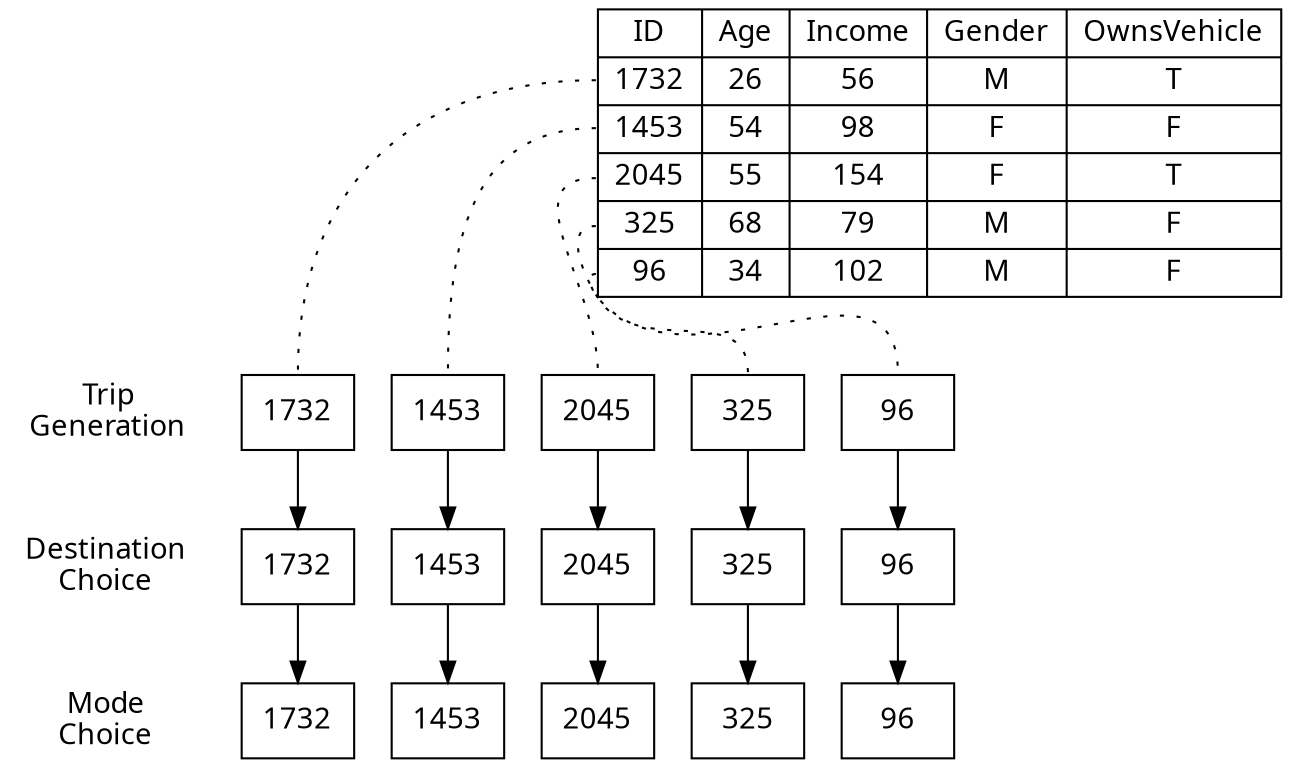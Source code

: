 digraph {
  
  outputorder=edgesfirst
  ordering=out
  
  node[fontname="Alte Haas Grotesk, sans-serif"]
  
  {
    node [shape=record]
    table [label="{ID|<1>1732|<2>1453|<3>2045|<4>325|<5>96}|
    {Age|26|54|55|68|34}|
    {Income|56|98|154|79|102}|
    {Gender|M|F|F|M|M}|
    {OwnsVehicle|T|F|T|F|F}"]
  }
  
#  {
#    node [shape=record]
#    table2 [label="{ID|Age|Income|Gender|OwnsVehicle}|
#    {<1>1732|26|56|M|T}|
#    {<2>1453|54|98|F|F}|
#    {<3>2045|55|154|F|T}|
#    {<4>325|68|79|T|F}|
#    {<5>96|34|102|M|F}"]
#  }
  
  node [shape=box]
  
  {node [label="1732"] p11 p12 p13}
  {node [label="1453"] p21 p22 p23}
  {node [label="2045"] p31 p32 p33}
  {node [label="325"] p41 p42 p43}
  {node [label="96"] p51 p52 p53}
  
  {
    edge [style=dotted, arrowhead=none]
    table:1:w -> p11:n
    table:2:w -> p21:n
    table:3:w -> p31:n
    table:4:w -> p41:n
    table:5:w -> p51:n
  }
  
  p11 -> p12 -> p13
  p21 -> p22 -> p23
  p31 -> p32 -> p33
  p41 -> p42 -> p43
  p51 -> p52 -> p53
  
  node [shape=none, style=bold, fontname="Alte Haas Grotesk, sans-serif"]
  edge [style=invis]
  
  tg [label="Trip\nGeneration"]
  dc [label="Destination\nChoice"]
  mc [label="Mode\nChoice"]
  
  tg -> dc -> mc
  {rank=same tg -> p11}
  
}